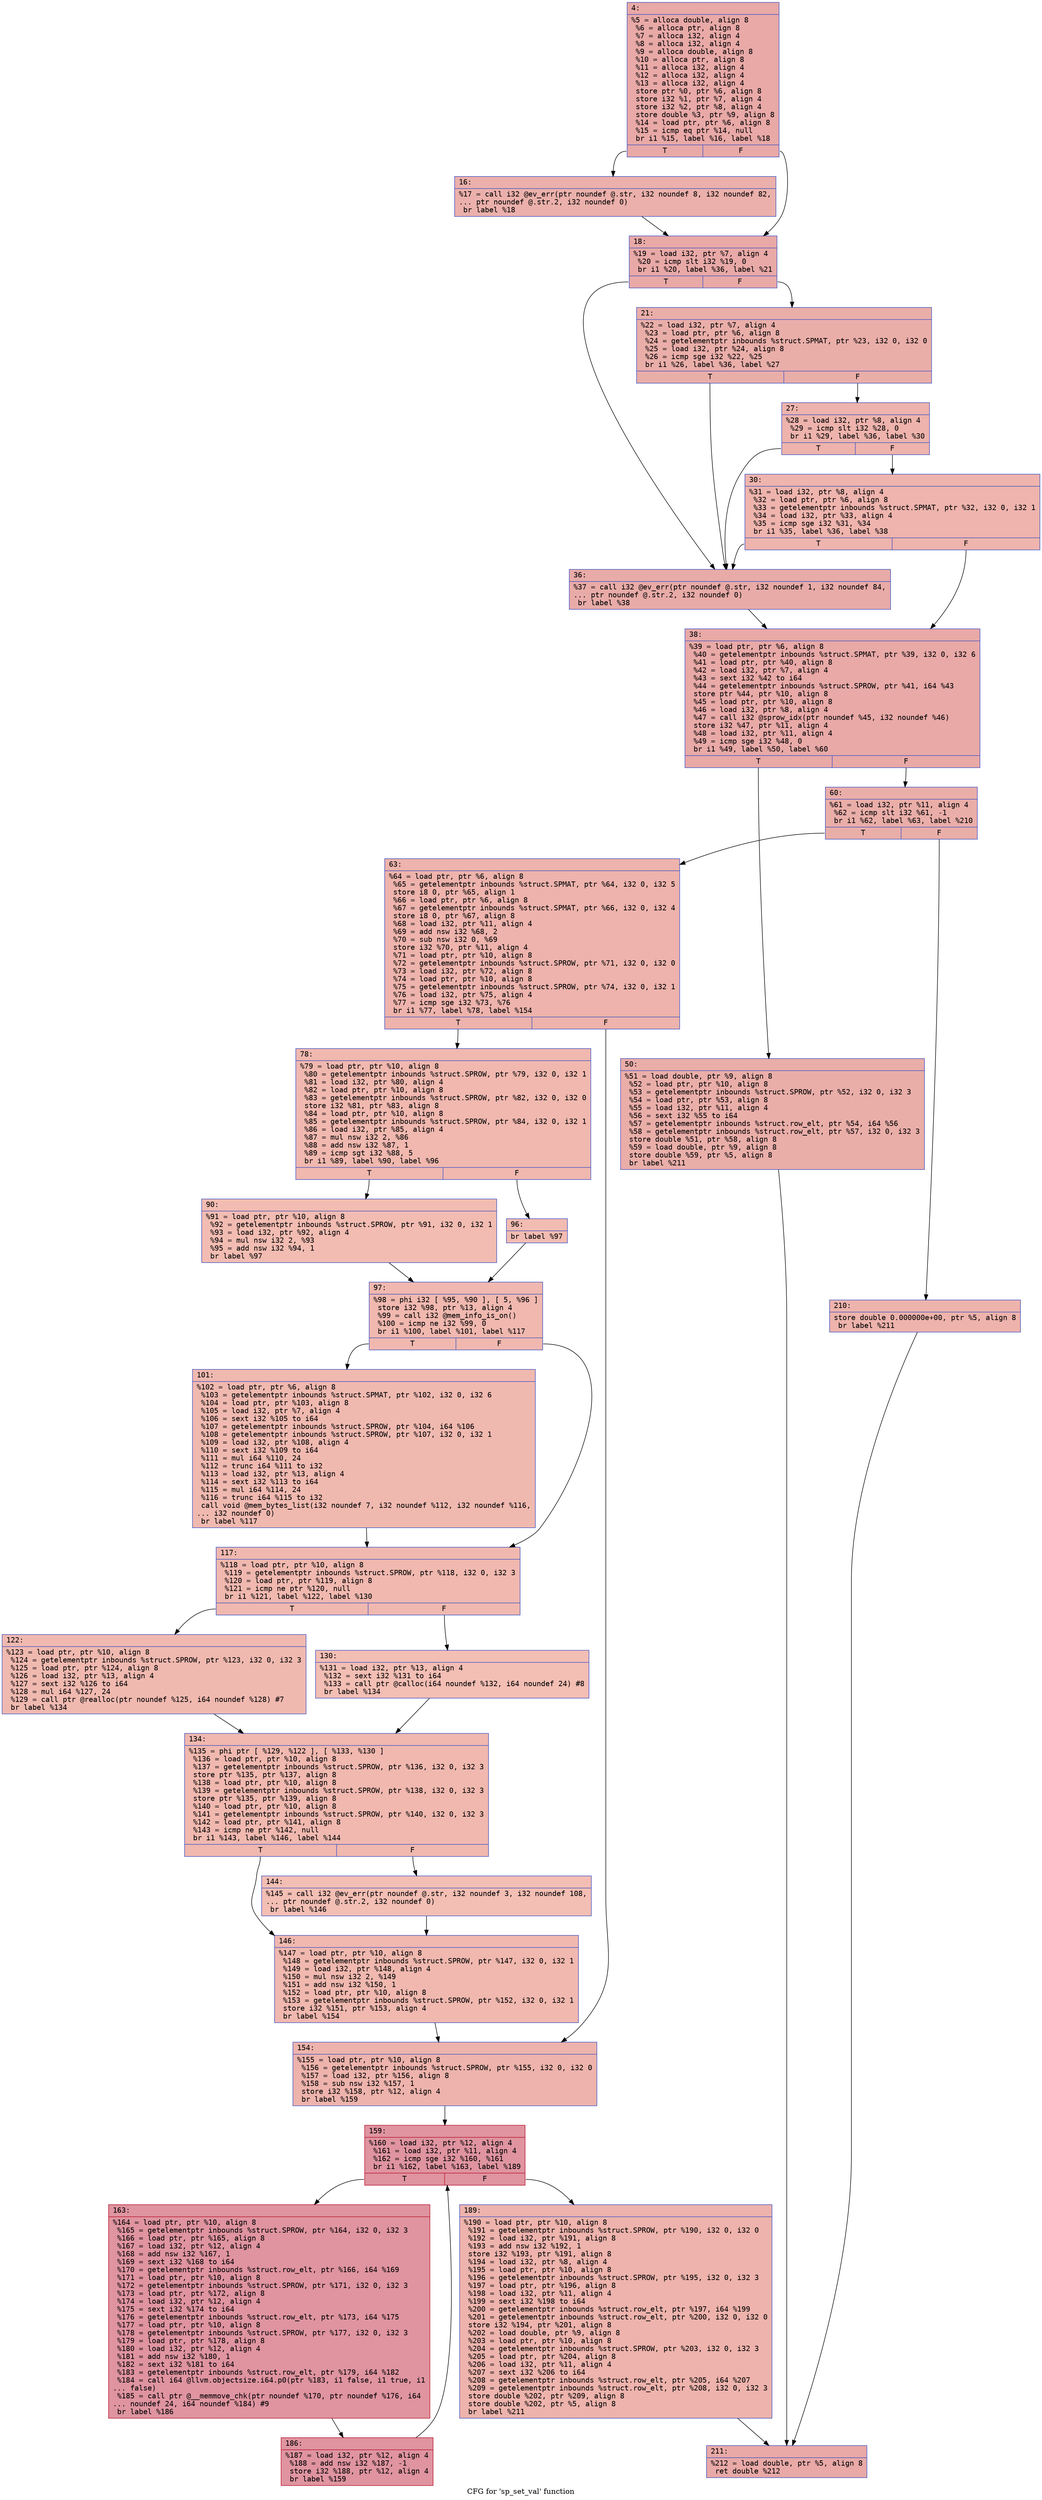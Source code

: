digraph "CFG for 'sp_set_val' function" {
	label="CFG for 'sp_set_val' function";

	Node0x600002660690 [shape=record,color="#3d50c3ff", style=filled, fillcolor="#ca3b3770" fontname="Courier",label="{4:\l|  %5 = alloca double, align 8\l  %6 = alloca ptr, align 8\l  %7 = alloca i32, align 4\l  %8 = alloca i32, align 4\l  %9 = alloca double, align 8\l  %10 = alloca ptr, align 8\l  %11 = alloca i32, align 4\l  %12 = alloca i32, align 4\l  %13 = alloca i32, align 4\l  store ptr %0, ptr %6, align 8\l  store i32 %1, ptr %7, align 4\l  store i32 %2, ptr %8, align 4\l  store double %3, ptr %9, align 8\l  %14 = load ptr, ptr %6, align 8\l  %15 = icmp eq ptr %14, null\l  br i1 %15, label %16, label %18\l|{<s0>T|<s1>F}}"];
	Node0x600002660690:s0 -> Node0x6000026606e0[tooltip="4 -> 16\nProbability 37.50%" ];
	Node0x600002660690:s1 -> Node0x600002660730[tooltip="4 -> 18\nProbability 62.50%" ];
	Node0x6000026606e0 [shape=record,color="#3d50c3ff", style=filled, fillcolor="#d24b4070" fontname="Courier",label="{16:\l|  %17 = call i32 @ev_err(ptr noundef @.str, i32 noundef 8, i32 noundef 82,\l... ptr noundef @.str.2, i32 noundef 0)\l  br label %18\l}"];
	Node0x6000026606e0 -> Node0x600002660730[tooltip="16 -> 18\nProbability 100.00%" ];
	Node0x600002660730 [shape=record,color="#3d50c3ff", style=filled, fillcolor="#ca3b3770" fontname="Courier",label="{18:\l|  %19 = load i32, ptr %7, align 4\l  %20 = icmp slt i32 %19, 0\l  br i1 %20, label %36, label %21\l|{<s0>T|<s1>F}}"];
	Node0x600002660730:s0 -> Node0x600002660870[tooltip="18 -> 36\nProbability 37.50%" ];
	Node0x600002660730:s1 -> Node0x600002660780[tooltip="18 -> 21\nProbability 62.50%" ];
	Node0x600002660780 [shape=record,color="#3d50c3ff", style=filled, fillcolor="#d0473d70" fontname="Courier",label="{21:\l|  %22 = load i32, ptr %7, align 4\l  %23 = load ptr, ptr %6, align 8\l  %24 = getelementptr inbounds %struct.SPMAT, ptr %23, i32 0, i32 0\l  %25 = load i32, ptr %24, align 8\l  %26 = icmp sge i32 %22, %25\l  br i1 %26, label %36, label %27\l|{<s0>T|<s1>F}}"];
	Node0x600002660780:s0 -> Node0x600002660870[tooltip="21 -> 36\nProbability 50.00%" ];
	Node0x600002660780:s1 -> Node0x6000026607d0[tooltip="21 -> 27\nProbability 50.00%" ];
	Node0x6000026607d0 [shape=record,color="#3d50c3ff", style=filled, fillcolor="#d6524470" fontname="Courier",label="{27:\l|  %28 = load i32, ptr %8, align 4\l  %29 = icmp slt i32 %28, 0\l  br i1 %29, label %36, label %30\l|{<s0>T|<s1>F}}"];
	Node0x6000026607d0:s0 -> Node0x600002660870[tooltip="27 -> 36\nProbability 37.50%" ];
	Node0x6000026607d0:s1 -> Node0x600002660820[tooltip="27 -> 30\nProbability 62.50%" ];
	Node0x600002660820 [shape=record,color="#3d50c3ff", style=filled, fillcolor="#d8564670" fontname="Courier",label="{30:\l|  %31 = load i32, ptr %8, align 4\l  %32 = load ptr, ptr %6, align 8\l  %33 = getelementptr inbounds %struct.SPMAT, ptr %32, i32 0, i32 1\l  %34 = load i32, ptr %33, align 4\l  %35 = icmp sge i32 %31, %34\l  br i1 %35, label %36, label %38\l|{<s0>T|<s1>F}}"];
	Node0x600002660820:s0 -> Node0x600002660870[tooltip="30 -> 36\nProbability 50.00%" ];
	Node0x600002660820:s1 -> Node0x6000026608c0[tooltip="30 -> 38\nProbability 50.00%" ];
	Node0x600002660870 [shape=record,color="#3d50c3ff", style=filled, fillcolor="#cc403a70" fontname="Courier",label="{36:\l|  %37 = call i32 @ev_err(ptr noundef @.str, i32 noundef 1, i32 noundef 84,\l... ptr noundef @.str.2, i32 noundef 0)\l  br label %38\l}"];
	Node0x600002660870 -> Node0x6000026608c0[tooltip="36 -> 38\nProbability 100.00%" ];
	Node0x6000026608c0 [shape=record,color="#3d50c3ff", style=filled, fillcolor="#ca3b3770" fontname="Courier",label="{38:\l|  %39 = load ptr, ptr %6, align 8\l  %40 = getelementptr inbounds %struct.SPMAT, ptr %39, i32 0, i32 6\l  %41 = load ptr, ptr %40, align 8\l  %42 = load i32, ptr %7, align 4\l  %43 = sext i32 %42 to i64\l  %44 = getelementptr inbounds %struct.SPROW, ptr %41, i64 %43\l  store ptr %44, ptr %10, align 8\l  %45 = load ptr, ptr %10, align 8\l  %46 = load i32, ptr %8, align 4\l  %47 = call i32 @sprow_idx(ptr noundef %45, i32 noundef %46)\l  store i32 %47, ptr %11, align 4\l  %48 = load i32, ptr %11, align 4\l  %49 = icmp sge i32 %48, 0\l  br i1 %49, label %50, label %60\l|{<s0>T|<s1>F}}"];
	Node0x6000026608c0:s0 -> Node0x600002660910[tooltip="38 -> 50\nProbability 50.00%" ];
	Node0x6000026608c0:s1 -> Node0x600002660960[tooltip="38 -> 60\nProbability 50.00%" ];
	Node0x600002660910 [shape=record,color="#3d50c3ff", style=filled, fillcolor="#d0473d70" fontname="Courier",label="{50:\l|  %51 = load double, ptr %9, align 8\l  %52 = load ptr, ptr %10, align 8\l  %53 = getelementptr inbounds %struct.SPROW, ptr %52, i32 0, i32 3\l  %54 = load ptr, ptr %53, align 8\l  %55 = load i32, ptr %11, align 4\l  %56 = sext i32 %55 to i64\l  %57 = getelementptr inbounds %struct.row_elt, ptr %54, i64 %56\l  %58 = getelementptr inbounds %struct.row_elt, ptr %57, i32 0, i32 3\l  store double %51, ptr %58, align 8\l  %59 = load double, ptr %9, align 8\l  store double %59, ptr %5, align 8\l  br label %211\l}"];
	Node0x600002660910 -> Node0x600002660f50[tooltip="50 -> 211\nProbability 100.00%" ];
	Node0x600002660960 [shape=record,color="#3d50c3ff", style=filled, fillcolor="#d0473d70" fontname="Courier",label="{60:\l|  %61 = load i32, ptr %11, align 4\l  %62 = icmp slt i32 %61, -1\l  br i1 %62, label %63, label %210\l|{<s0>T|<s1>F}}"];
	Node0x600002660960:s0 -> Node0x6000026609b0[tooltip="60 -> 63\nProbability 50.00%" ];
	Node0x600002660960:s1 -> Node0x600002660f00[tooltip="60 -> 210\nProbability 50.00%" ];
	Node0x6000026609b0 [shape=record,color="#3d50c3ff", style=filled, fillcolor="#d6524470" fontname="Courier",label="{63:\l|  %64 = load ptr, ptr %6, align 8\l  %65 = getelementptr inbounds %struct.SPMAT, ptr %64, i32 0, i32 5\l  store i8 0, ptr %65, align 1\l  %66 = load ptr, ptr %6, align 8\l  %67 = getelementptr inbounds %struct.SPMAT, ptr %66, i32 0, i32 4\l  store i8 0, ptr %67, align 8\l  %68 = load i32, ptr %11, align 4\l  %69 = add nsw i32 %68, 2\l  %70 = sub nsw i32 0, %69\l  store i32 %70, ptr %11, align 4\l  %71 = load ptr, ptr %10, align 8\l  %72 = getelementptr inbounds %struct.SPROW, ptr %71, i32 0, i32 0\l  %73 = load i32, ptr %72, align 8\l  %74 = load ptr, ptr %10, align 8\l  %75 = getelementptr inbounds %struct.SPROW, ptr %74, i32 0, i32 1\l  %76 = load i32, ptr %75, align 4\l  %77 = icmp sge i32 %73, %76\l  br i1 %77, label %78, label %154\l|{<s0>T|<s1>F}}"];
	Node0x6000026609b0:s0 -> Node0x600002660a00[tooltip="63 -> 78\nProbability 50.00%" ];
	Node0x6000026609b0:s1 -> Node0x600002660d70[tooltip="63 -> 154\nProbability 50.00%" ];
	Node0x600002660a00 [shape=record,color="#3d50c3ff", style=filled, fillcolor="#dc5d4a70" fontname="Courier",label="{78:\l|  %79 = load ptr, ptr %10, align 8\l  %80 = getelementptr inbounds %struct.SPROW, ptr %79, i32 0, i32 1\l  %81 = load i32, ptr %80, align 4\l  %82 = load ptr, ptr %10, align 8\l  %83 = getelementptr inbounds %struct.SPROW, ptr %82, i32 0, i32 0\l  store i32 %81, ptr %83, align 8\l  %84 = load ptr, ptr %10, align 8\l  %85 = getelementptr inbounds %struct.SPROW, ptr %84, i32 0, i32 1\l  %86 = load i32, ptr %85, align 4\l  %87 = mul nsw i32 2, %86\l  %88 = add nsw i32 %87, 1\l  %89 = icmp sgt i32 %88, 5\l  br i1 %89, label %90, label %96\l|{<s0>T|<s1>F}}"];
	Node0x600002660a00:s0 -> Node0x600002660a50[tooltip="78 -> 90\nProbability 50.00%" ];
	Node0x600002660a00:s1 -> Node0x600002660aa0[tooltip="78 -> 96\nProbability 50.00%" ];
	Node0x600002660a50 [shape=record,color="#3d50c3ff", style=filled, fillcolor="#e1675170" fontname="Courier",label="{90:\l|  %91 = load ptr, ptr %10, align 8\l  %92 = getelementptr inbounds %struct.SPROW, ptr %91, i32 0, i32 1\l  %93 = load i32, ptr %92, align 4\l  %94 = mul nsw i32 2, %93\l  %95 = add nsw i32 %94, 1\l  br label %97\l}"];
	Node0x600002660a50 -> Node0x600002660af0[tooltip="90 -> 97\nProbability 100.00%" ];
	Node0x600002660aa0 [shape=record,color="#3d50c3ff", style=filled, fillcolor="#e1675170" fontname="Courier",label="{96:\l|  br label %97\l}"];
	Node0x600002660aa0 -> Node0x600002660af0[tooltip="96 -> 97\nProbability 100.00%" ];
	Node0x600002660af0 [shape=record,color="#3d50c3ff", style=filled, fillcolor="#dc5d4a70" fontname="Courier",label="{97:\l|  %98 = phi i32 [ %95, %90 ], [ 5, %96 ]\l  store i32 %98, ptr %13, align 4\l  %99 = call i32 @mem_info_is_on()\l  %100 = icmp ne i32 %99, 0\l  br i1 %100, label %101, label %117\l|{<s0>T|<s1>F}}"];
	Node0x600002660af0:s0 -> Node0x600002660b40[tooltip="97 -> 101\nProbability 62.50%" ];
	Node0x600002660af0:s1 -> Node0x600002660b90[tooltip="97 -> 117\nProbability 37.50%" ];
	Node0x600002660b40 [shape=record,color="#3d50c3ff", style=filled, fillcolor="#de614d70" fontname="Courier",label="{101:\l|  %102 = load ptr, ptr %6, align 8\l  %103 = getelementptr inbounds %struct.SPMAT, ptr %102, i32 0, i32 6\l  %104 = load ptr, ptr %103, align 8\l  %105 = load i32, ptr %7, align 4\l  %106 = sext i32 %105 to i64\l  %107 = getelementptr inbounds %struct.SPROW, ptr %104, i64 %106\l  %108 = getelementptr inbounds %struct.SPROW, ptr %107, i32 0, i32 1\l  %109 = load i32, ptr %108, align 4\l  %110 = sext i32 %109 to i64\l  %111 = mul i64 %110, 24\l  %112 = trunc i64 %111 to i32\l  %113 = load i32, ptr %13, align 4\l  %114 = sext i32 %113 to i64\l  %115 = mul i64 %114, 24\l  %116 = trunc i64 %115 to i32\l  call void @mem_bytes_list(i32 noundef 7, i32 noundef %112, i32 noundef %116,\l... i32 noundef 0)\l  br label %117\l}"];
	Node0x600002660b40 -> Node0x600002660b90[tooltip="101 -> 117\nProbability 100.00%" ];
	Node0x600002660b90 [shape=record,color="#3d50c3ff", style=filled, fillcolor="#dc5d4a70" fontname="Courier",label="{117:\l|  %118 = load ptr, ptr %10, align 8\l  %119 = getelementptr inbounds %struct.SPROW, ptr %118, i32 0, i32 3\l  %120 = load ptr, ptr %119, align 8\l  %121 = icmp ne ptr %120, null\l  br i1 %121, label %122, label %130\l|{<s0>T|<s1>F}}"];
	Node0x600002660b90:s0 -> Node0x600002660be0[tooltip="117 -> 122\nProbability 62.50%" ];
	Node0x600002660b90:s1 -> Node0x600002660c30[tooltip="117 -> 130\nProbability 37.50%" ];
	Node0x600002660be0 [shape=record,color="#3d50c3ff", style=filled, fillcolor="#de614d70" fontname="Courier",label="{122:\l|  %123 = load ptr, ptr %10, align 8\l  %124 = getelementptr inbounds %struct.SPROW, ptr %123, i32 0, i32 3\l  %125 = load ptr, ptr %124, align 8\l  %126 = load i32, ptr %13, align 4\l  %127 = sext i32 %126 to i64\l  %128 = mul i64 %127, 24\l  %129 = call ptr @realloc(ptr noundef %125, i64 noundef %128) #7\l  br label %134\l}"];
	Node0x600002660be0 -> Node0x600002660c80[tooltip="122 -> 134\nProbability 100.00%" ];
	Node0x600002660c30 [shape=record,color="#3d50c3ff", style=filled, fillcolor="#e36c5570" fontname="Courier",label="{130:\l|  %131 = load i32, ptr %13, align 4\l  %132 = sext i32 %131 to i64\l  %133 = call ptr @calloc(i64 noundef %132, i64 noundef 24) #8\l  br label %134\l}"];
	Node0x600002660c30 -> Node0x600002660c80[tooltip="130 -> 134\nProbability 100.00%" ];
	Node0x600002660c80 [shape=record,color="#3d50c3ff", style=filled, fillcolor="#dc5d4a70" fontname="Courier",label="{134:\l|  %135 = phi ptr [ %129, %122 ], [ %133, %130 ]\l  %136 = load ptr, ptr %10, align 8\l  %137 = getelementptr inbounds %struct.SPROW, ptr %136, i32 0, i32 3\l  store ptr %135, ptr %137, align 8\l  %138 = load ptr, ptr %10, align 8\l  %139 = getelementptr inbounds %struct.SPROW, ptr %138, i32 0, i32 3\l  store ptr %135, ptr %139, align 8\l  %140 = load ptr, ptr %10, align 8\l  %141 = getelementptr inbounds %struct.SPROW, ptr %140, i32 0, i32 3\l  %142 = load ptr, ptr %141, align 8\l  %143 = icmp ne ptr %142, null\l  br i1 %143, label %146, label %144\l|{<s0>T|<s1>F}}"];
	Node0x600002660c80:s0 -> Node0x600002660d20[tooltip="134 -> 146\nProbability 62.50%" ];
	Node0x600002660c80:s1 -> Node0x600002660cd0[tooltip="134 -> 144\nProbability 37.50%" ];
	Node0x600002660cd0 [shape=record,color="#3d50c3ff", style=filled, fillcolor="#e36c5570" fontname="Courier",label="{144:\l|  %145 = call i32 @ev_err(ptr noundef @.str, i32 noundef 3, i32 noundef 108,\l... ptr noundef @.str.2, i32 noundef 0)\l  br label %146\l}"];
	Node0x600002660cd0 -> Node0x600002660d20[tooltip="144 -> 146\nProbability 100.00%" ];
	Node0x600002660d20 [shape=record,color="#3d50c3ff", style=filled, fillcolor="#dc5d4a70" fontname="Courier",label="{146:\l|  %147 = load ptr, ptr %10, align 8\l  %148 = getelementptr inbounds %struct.SPROW, ptr %147, i32 0, i32 1\l  %149 = load i32, ptr %148, align 4\l  %150 = mul nsw i32 2, %149\l  %151 = add nsw i32 %150, 1\l  %152 = load ptr, ptr %10, align 8\l  %153 = getelementptr inbounds %struct.SPROW, ptr %152, i32 0, i32 1\l  store i32 %151, ptr %153, align 4\l  br label %154\l}"];
	Node0x600002660d20 -> Node0x600002660d70[tooltip="146 -> 154\nProbability 100.00%" ];
	Node0x600002660d70 [shape=record,color="#3d50c3ff", style=filled, fillcolor="#d6524470" fontname="Courier",label="{154:\l|  %155 = load ptr, ptr %10, align 8\l  %156 = getelementptr inbounds %struct.SPROW, ptr %155, i32 0, i32 0\l  %157 = load i32, ptr %156, align 8\l  %158 = sub nsw i32 %157, 1\l  store i32 %158, ptr %12, align 4\l  br label %159\l}"];
	Node0x600002660d70 -> Node0x600002660dc0[tooltip="154 -> 159\nProbability 100.00%" ];
	Node0x600002660dc0 [shape=record,color="#b70d28ff", style=filled, fillcolor="#b70d2870" fontname="Courier",label="{159:\l|  %160 = load i32, ptr %12, align 4\l  %161 = load i32, ptr %11, align 4\l  %162 = icmp sge i32 %160, %161\l  br i1 %162, label %163, label %189\l|{<s0>T|<s1>F}}"];
	Node0x600002660dc0:s0 -> Node0x600002660e10[tooltip="159 -> 163\nProbability 96.88%" ];
	Node0x600002660dc0:s1 -> Node0x600002660eb0[tooltip="159 -> 189\nProbability 3.12%" ];
	Node0x600002660e10 [shape=record,color="#b70d28ff", style=filled, fillcolor="#b70d2870" fontname="Courier",label="{163:\l|  %164 = load ptr, ptr %10, align 8\l  %165 = getelementptr inbounds %struct.SPROW, ptr %164, i32 0, i32 3\l  %166 = load ptr, ptr %165, align 8\l  %167 = load i32, ptr %12, align 4\l  %168 = add nsw i32 %167, 1\l  %169 = sext i32 %168 to i64\l  %170 = getelementptr inbounds %struct.row_elt, ptr %166, i64 %169\l  %171 = load ptr, ptr %10, align 8\l  %172 = getelementptr inbounds %struct.SPROW, ptr %171, i32 0, i32 3\l  %173 = load ptr, ptr %172, align 8\l  %174 = load i32, ptr %12, align 4\l  %175 = sext i32 %174 to i64\l  %176 = getelementptr inbounds %struct.row_elt, ptr %173, i64 %175\l  %177 = load ptr, ptr %10, align 8\l  %178 = getelementptr inbounds %struct.SPROW, ptr %177, i32 0, i32 3\l  %179 = load ptr, ptr %178, align 8\l  %180 = load i32, ptr %12, align 4\l  %181 = add nsw i32 %180, 1\l  %182 = sext i32 %181 to i64\l  %183 = getelementptr inbounds %struct.row_elt, ptr %179, i64 %182\l  %184 = call i64 @llvm.objectsize.i64.p0(ptr %183, i1 false, i1 true, i1\l... false)\l  %185 = call ptr @__memmove_chk(ptr noundef %170, ptr noundef %176, i64\l... noundef 24, i64 noundef %184) #9\l  br label %186\l}"];
	Node0x600002660e10 -> Node0x600002660e60[tooltip="163 -> 186\nProbability 100.00%" ];
	Node0x600002660e60 [shape=record,color="#b70d28ff", style=filled, fillcolor="#b70d2870" fontname="Courier",label="{186:\l|  %187 = load i32, ptr %12, align 4\l  %188 = add nsw i32 %187, -1\l  store i32 %188, ptr %12, align 4\l  br label %159\l}"];
	Node0x600002660e60 -> Node0x600002660dc0[tooltip="186 -> 159\nProbability 100.00%" ];
	Node0x600002660eb0 [shape=record,color="#3d50c3ff", style=filled, fillcolor="#d6524470" fontname="Courier",label="{189:\l|  %190 = load ptr, ptr %10, align 8\l  %191 = getelementptr inbounds %struct.SPROW, ptr %190, i32 0, i32 0\l  %192 = load i32, ptr %191, align 8\l  %193 = add nsw i32 %192, 1\l  store i32 %193, ptr %191, align 8\l  %194 = load i32, ptr %8, align 4\l  %195 = load ptr, ptr %10, align 8\l  %196 = getelementptr inbounds %struct.SPROW, ptr %195, i32 0, i32 3\l  %197 = load ptr, ptr %196, align 8\l  %198 = load i32, ptr %11, align 4\l  %199 = sext i32 %198 to i64\l  %200 = getelementptr inbounds %struct.row_elt, ptr %197, i64 %199\l  %201 = getelementptr inbounds %struct.row_elt, ptr %200, i32 0, i32 0\l  store i32 %194, ptr %201, align 8\l  %202 = load double, ptr %9, align 8\l  %203 = load ptr, ptr %10, align 8\l  %204 = getelementptr inbounds %struct.SPROW, ptr %203, i32 0, i32 3\l  %205 = load ptr, ptr %204, align 8\l  %206 = load i32, ptr %11, align 4\l  %207 = sext i32 %206 to i64\l  %208 = getelementptr inbounds %struct.row_elt, ptr %205, i64 %207\l  %209 = getelementptr inbounds %struct.row_elt, ptr %208, i32 0, i32 3\l  store double %202, ptr %209, align 8\l  store double %202, ptr %5, align 8\l  br label %211\l}"];
	Node0x600002660eb0 -> Node0x600002660f50[tooltip="189 -> 211\nProbability 100.00%" ];
	Node0x600002660f00 [shape=record,color="#3d50c3ff", style=filled, fillcolor="#d6524470" fontname="Courier",label="{210:\l|  store double 0.000000e+00, ptr %5, align 8\l  br label %211\l}"];
	Node0x600002660f00 -> Node0x600002660f50[tooltip="210 -> 211\nProbability 100.00%" ];
	Node0x600002660f50 [shape=record,color="#3d50c3ff", style=filled, fillcolor="#ca3b3770" fontname="Courier",label="{211:\l|  %212 = load double, ptr %5, align 8\l  ret double %212\l}"];
}
